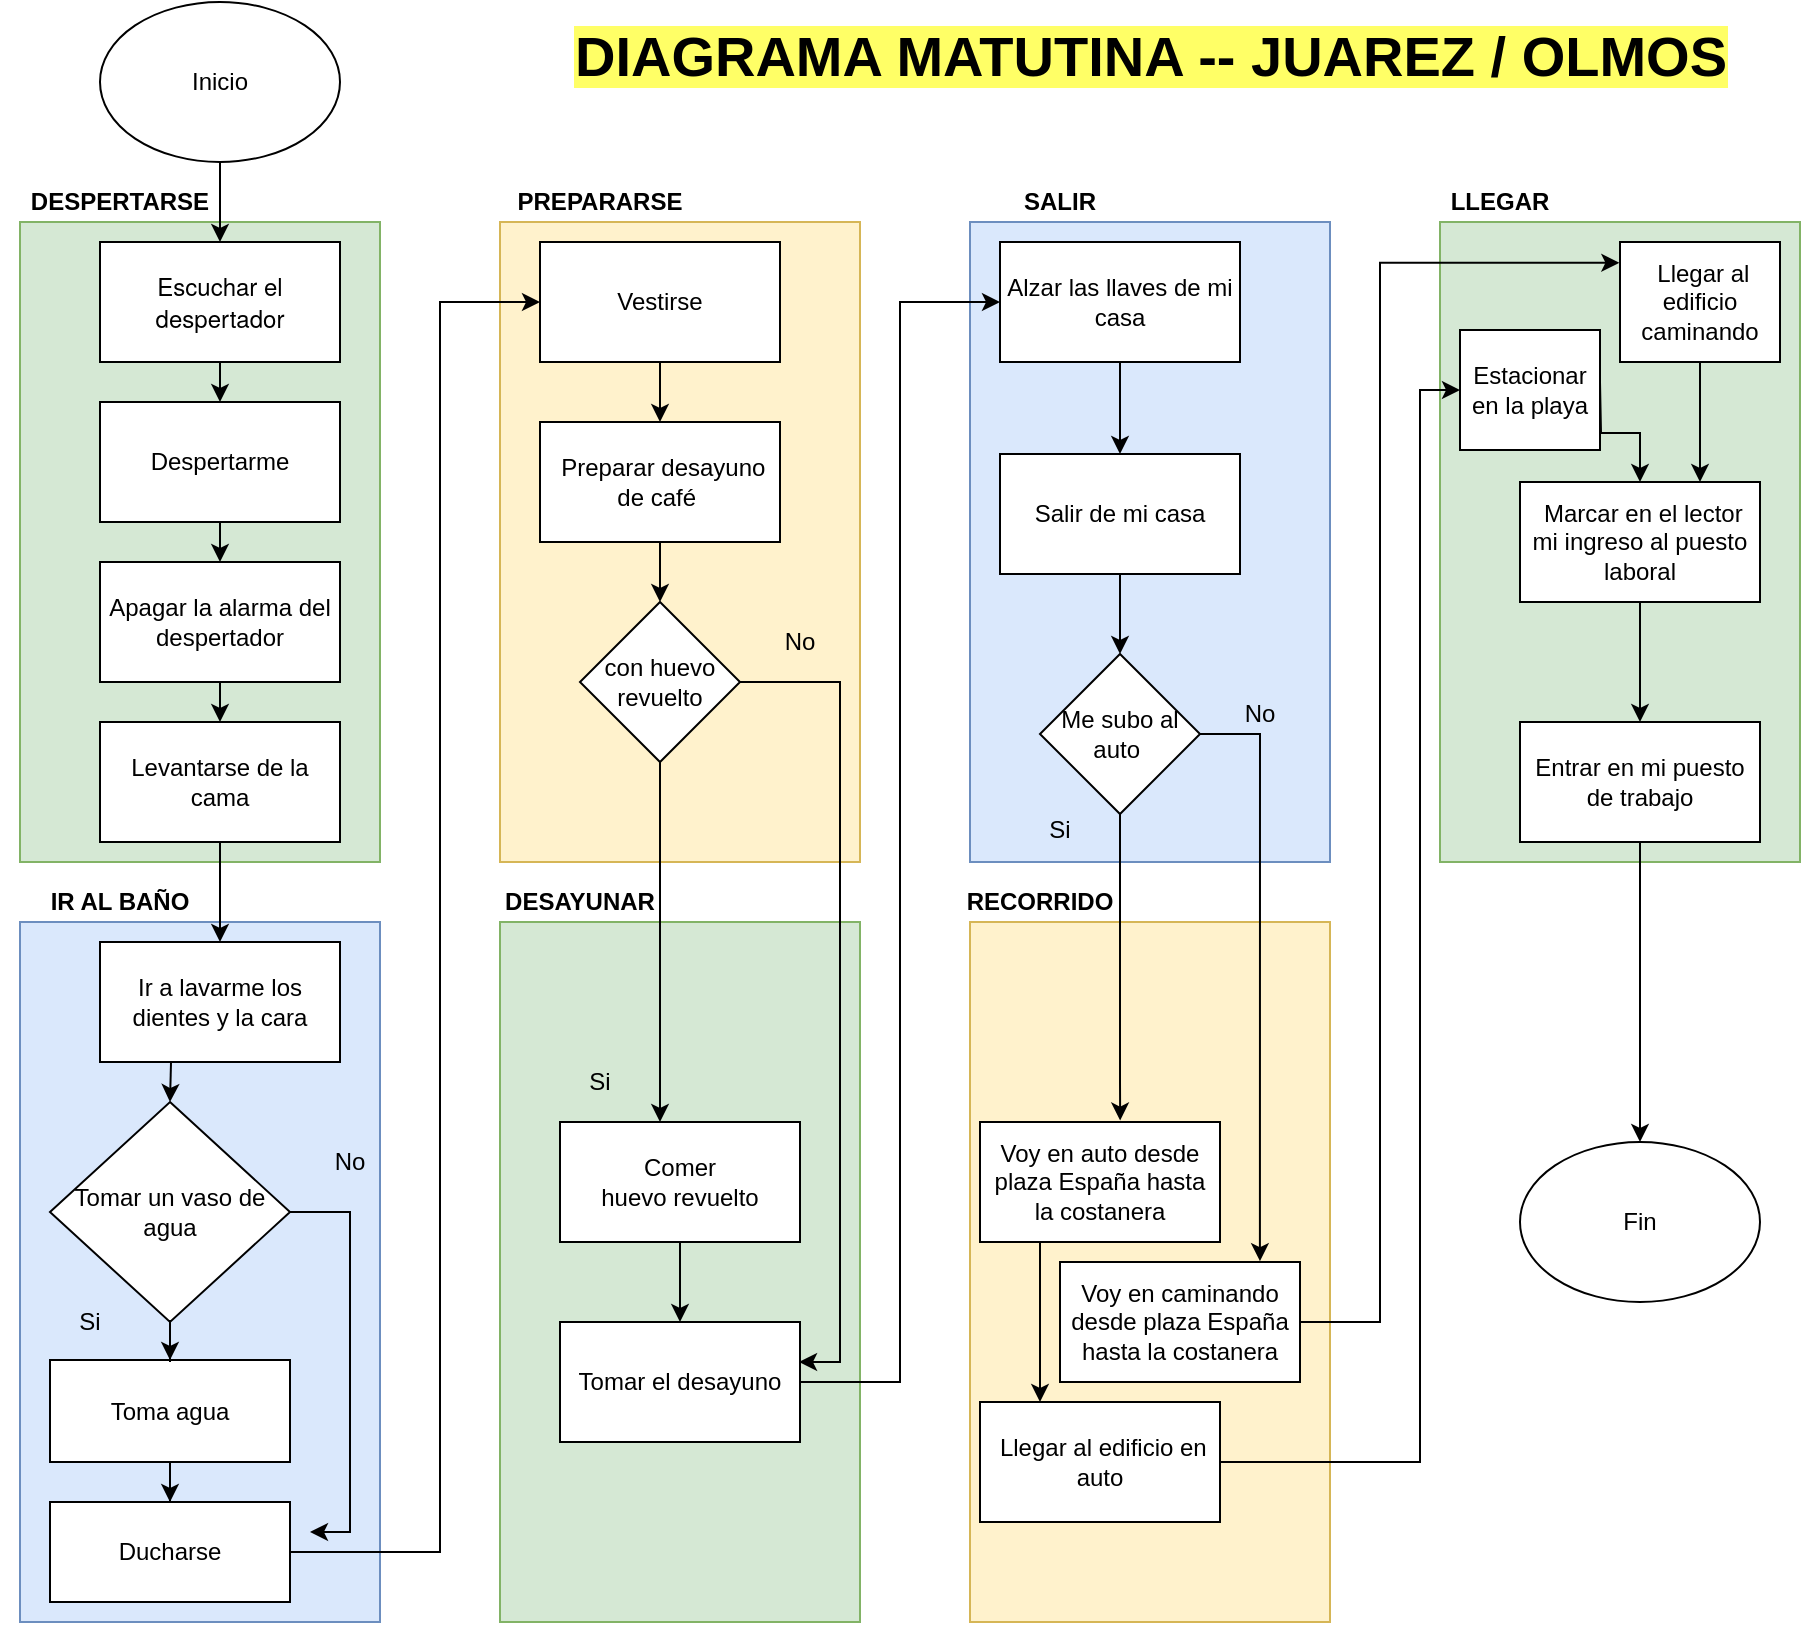 <mxfile version="13.0.3" type="device"><diagram id="CwN23DaWqnsmrOvrPsem" name="Page-1"><mxGraphModel dx="864" dy="520" grid="1" gridSize="10" guides="1" tooltips="1" connect="1" arrows="1" fold="1" page="1" pageScale="1" pageWidth="1169" pageHeight="827" math="0" shadow="0"><root><mxCell id="0"/><mxCell id="1" parent="0"/><mxCell id="k7uDBIxfxL9IOJlBFxDI-22" value="" style="rounded=0;whiteSpace=wrap;html=1;fillColor=#d5e8d4;strokeColor=#82b366;" parent="1" vertex="1"><mxGeometry x="870" y="119" width="180" height="320" as="geometry"/></mxCell><mxCell id="k7uDBIxfxL9IOJlBFxDI-10" value="" style="rounded=0;whiteSpace=wrap;html=1;fillColor=#fff2cc;strokeColor=#d6b656;" parent="1" vertex="1"><mxGeometry x="635" y="469" width="180" height="350" as="geometry"/></mxCell><mxCell id="k7uDBIxfxL9IOJlBFxDI-8" value="" style="rounded=0;whiteSpace=wrap;html=1;fillColor=#dae8fc;strokeColor=#6c8ebf;" parent="1" vertex="1"><mxGeometry x="635" y="119" width="180" height="320" as="geometry"/></mxCell><mxCell id="gYWwlTIzIJpveBcShGWb-19" value="" style="rounded=0;whiteSpace=wrap;html=1;fillColor=#d5e8d4;strokeColor=#82b366;" parent="1" vertex="1"><mxGeometry x="400" y="469" width="180" height="350" as="geometry"/></mxCell><mxCell id="gYWwlTIzIJpveBcShGWb-15" value="" style="rounded=0;whiteSpace=wrap;html=1;fillColor=#fff2cc;strokeColor=#d6b656;" parent="1" vertex="1"><mxGeometry x="400" y="119" width="180" height="320" as="geometry"/></mxCell><mxCell id="gYWwlTIzIJpveBcShGWb-3" value="" style="rounded=0;whiteSpace=wrap;html=1;fillColor=#dae8fc;strokeColor=#6c8ebf;" parent="1" vertex="1"><mxGeometry x="160" y="469" width="180" height="350" as="geometry"/></mxCell><mxCell id="gYWwlTIzIJpveBcShGWb-1" value="" style="rounded=0;whiteSpace=wrap;html=1;fillColor=#d5e8d4;strokeColor=#82b366;" parent="1" vertex="1"><mxGeometry x="160" y="119" width="180" height="320" as="geometry"/></mxCell><mxCell id="iIIvlRsyLsiIPeBWP7Zh-4" value="" style="edgeStyle=orthogonalEdgeStyle;rounded=0;orthogonalLoop=1;jettySize=auto;html=1;" parent="1" source="iIIvlRsyLsiIPeBWP7Zh-2" edge="1"><mxGeometry relative="1" as="geometry"><mxPoint x="260" y="129" as="targetPoint"/></mxGeometry></mxCell><mxCell id="iIIvlRsyLsiIPeBWP7Zh-2" value="Inicio" style="ellipse;whiteSpace=wrap;html=1;" parent="1" vertex="1"><mxGeometry x="200" y="9" width="120" height="80" as="geometry"/></mxCell><mxCell id="iIIvlRsyLsiIPeBWP7Zh-7" value="" style="edgeStyle=orthogonalEdgeStyle;rounded=0;orthogonalLoop=1;jettySize=auto;html=1;" parent="1" source="iIIvlRsyLsiIPeBWP7Zh-5" edge="1"><mxGeometry relative="1" as="geometry"><mxPoint x="260" y="209" as="targetPoint"/></mxGeometry></mxCell><mxCell id="iIIvlRsyLsiIPeBWP7Zh-5" value="&lt;span style=&quot;font-family: &amp;#34;whitney&amp;#34; , &amp;#34;helvetica neue&amp;#34; , &amp;#34;helvetica&amp;#34; , &amp;#34;arial&amp;#34; , sans-serif ; background-color: rgb(255 , 255 , 255)&quot;&gt;&lt;font style=&quot;font-size: 12px&quot;&gt; Escuchar el despertador&lt;/font&gt;&lt;/span&gt;" style="rounded=0;whiteSpace=wrap;html=1;" parent="1" vertex="1"><mxGeometry x="200" y="129" width="120" height="60" as="geometry"/></mxCell><mxCell id="iIIvlRsyLsiIPeBWP7Zh-10" value="" style="edgeStyle=orthogonalEdgeStyle;rounded=0;orthogonalLoop=1;jettySize=auto;html=1;" parent="1" source="iIIvlRsyLsiIPeBWP7Zh-6" edge="1"><mxGeometry relative="1" as="geometry"><mxPoint x="260" y="289" as="targetPoint"/></mxGeometry></mxCell><mxCell id="iIIvlRsyLsiIPeBWP7Zh-6" value="Despertarme" style="rounded=0;whiteSpace=wrap;html=1;" parent="1" vertex="1"><mxGeometry x="200" y="209" width="120" height="60" as="geometry"/></mxCell><mxCell id="iIIvlRsyLsiIPeBWP7Zh-12" value="" style="edgeStyle=orthogonalEdgeStyle;rounded=0;orthogonalLoop=1;jettySize=auto;html=1;" parent="1" source="iIIvlRsyLsiIPeBWP7Zh-9" edge="1"><mxGeometry relative="1" as="geometry"><mxPoint x="260" y="369" as="targetPoint"/></mxGeometry></mxCell><mxCell id="iIIvlRsyLsiIPeBWP7Zh-9" value="Apagar la alarma del despertador" style="rounded=0;whiteSpace=wrap;html=1;" parent="1" vertex="1"><mxGeometry x="200" y="289" width="120" height="60" as="geometry"/></mxCell><mxCell id="iIIvlRsyLsiIPeBWP7Zh-11" value="Levantarse de la cama" style="rounded=0;whiteSpace=wrap;html=1;" parent="1" vertex="1"><mxGeometry x="200" y="369" width="120" height="60" as="geometry"/></mxCell><mxCell id="jt5qun_4mSXMYRbHi_68-1" value="Ir a lavarme los dientes y la cara" style="rounded=0;whiteSpace=wrap;html=1;" parent="1" vertex="1"><mxGeometry x="200" y="479" width="120" height="60" as="geometry"/></mxCell><mxCell id="jt5qun_4mSXMYRbHi_68-8" value="" style="edgeStyle=orthogonalEdgeStyle;rounded=0;orthogonalLoop=1;jettySize=auto;html=1;entryX=0.5;entryY=0;entryDx=0;entryDy=0;" parent="1" source="jt5qun_4mSXMYRbHi_68-22" target="jt5qun_4mSXMYRbHi_68-10" edge="1"><mxGeometry relative="1" as="geometry"><mxPoint x="235" y="729" as="targetPoint"/></mxGeometry></mxCell><mxCell id="jt5qun_4mSXMYRbHi_68-9" style="edgeStyle=orthogonalEdgeStyle;rounded=0;orthogonalLoop=1;jettySize=auto;html=1;" parent="1" source="jt5qun_4mSXMYRbHi_68-6" edge="1"><mxGeometry relative="1" as="geometry"><mxPoint x="305" y="774" as="targetPoint"/><Array as="points"><mxPoint x="325" y="614"/><mxPoint x="325" y="774"/></Array></mxGeometry></mxCell><mxCell id="jt5qun_4mSXMYRbHi_68-6" value="Tomar un vaso de agua" style="rhombus;whiteSpace=wrap;html=1;" parent="1" vertex="1"><mxGeometry x="175" y="559" width="120" height="110" as="geometry"/></mxCell><mxCell id="jt5qun_4mSXMYRbHi_68-14" value="" style="edgeStyle=orthogonalEdgeStyle;rounded=0;orthogonalLoop=1;jettySize=auto;html=1;" parent="1" source="jt5qun_4mSXMYRbHi_68-10" target="jt5qun_4mSXMYRbHi_68-13" edge="1"><mxGeometry relative="1" as="geometry"><Array as="points"><mxPoint x="370" y="784"/><mxPoint x="370" y="159"/></Array></mxGeometry></mxCell><mxCell id="jt5qun_4mSXMYRbHi_68-10" value="Ducharse" style="rounded=0;whiteSpace=wrap;html=1;" parent="1" vertex="1"><mxGeometry x="175" y="759" width="120" height="50" as="geometry"/></mxCell><mxCell id="jt5qun_4mSXMYRbHi_68-24" style="edgeStyle=orthogonalEdgeStyle;rounded=0;orthogonalLoop=1;jettySize=auto;html=1;entryX=0.5;entryY=0;entryDx=0;entryDy=0;" parent="1" source="jt5qun_4mSXMYRbHi_68-13" target="jt5qun_4mSXMYRbHi_68-16" edge="1"><mxGeometry relative="1" as="geometry"/></mxCell><mxCell id="jt5qun_4mSXMYRbHi_68-13" value="Vestirse" style="rounded=0;whiteSpace=wrap;html=1;" parent="1" vertex="1"><mxGeometry x="420" y="129" width="120" height="60" as="geometry"/></mxCell><mxCell id="jt5qun_4mSXMYRbHi_68-11" value="No" style="text;html=1;strokeColor=none;fillColor=none;align=center;verticalAlign=middle;whiteSpace=wrap;rounded=0;" parent="1" vertex="1"><mxGeometry x="305" y="579" width="40" height="20" as="geometry"/></mxCell><mxCell id="jt5qun_4mSXMYRbHi_68-12" value="Si" style="text;html=1;strokeColor=none;fillColor=none;align=center;verticalAlign=middle;whiteSpace=wrap;rounded=0;" parent="1" vertex="1"><mxGeometry x="175" y="659" width="40" height="20" as="geometry"/></mxCell><mxCell id="jt5qun_4mSXMYRbHi_68-17" style="edgeStyle=orthogonalEdgeStyle;rounded=0;orthogonalLoop=1;jettySize=auto;html=1;entryX=0.5;entryY=0;entryDx=0;entryDy=0;" parent="1" source="jt5qun_4mSXMYRbHi_68-16" target="jt5qun_4mSXMYRbHi_68-18" edge="1"><mxGeometry relative="1" as="geometry"><mxPoint x="480" y="299" as="targetPoint"/></mxGeometry></mxCell><mxCell id="jt5qun_4mSXMYRbHi_68-16" value="&amp;nbsp;Preparar desayuno de café&amp;nbsp;" style="rounded=0;whiteSpace=wrap;html=1;" parent="1" vertex="1"><mxGeometry x="420" y="219" width="120" height="60" as="geometry"/></mxCell><mxCell id="jt5qun_4mSXMYRbHi_68-18" value="con huevo revuelto" style="rhombus;whiteSpace=wrap;html=1;" parent="1" vertex="1"><mxGeometry x="440" y="309" width="80" height="80" as="geometry"/></mxCell><mxCell id="jt5qun_4mSXMYRbHi_68-22" value="Toma agua" style="rounded=0;whiteSpace=wrap;html=1;" parent="1" vertex="1"><mxGeometry x="175" y="688" width="120" height="51" as="geometry"/></mxCell><mxCell id="jt5qun_4mSXMYRbHi_68-23" value="" style="edgeStyle=orthogonalEdgeStyle;rounded=0;orthogonalLoop=1;jettySize=auto;html=1;" parent="1" source="jt5qun_4mSXMYRbHi_68-6" target="jt5qun_4mSXMYRbHi_68-22" edge="1"><mxGeometry relative="1" as="geometry"><mxPoint x="235" y="669" as="sourcePoint"/><mxPoint x="235" y="729" as="targetPoint"/></mxGeometry></mxCell><mxCell id="jt5qun_4mSXMYRbHi_68-27" style="edgeStyle=orthogonalEdgeStyle;rounded=0;orthogonalLoop=1;jettySize=auto;html=1;" parent="1" source="jt5qun_4mSXMYRbHi_68-25" edge="1"><mxGeometry relative="1" as="geometry"><mxPoint x="490" y="669" as="targetPoint"/></mxGeometry></mxCell><mxCell id="jt5qun_4mSXMYRbHi_68-25" value="Comer &lt;br&gt;huevo revuelto" style="rounded=0;whiteSpace=wrap;html=1;" parent="1" vertex="1"><mxGeometry x="430" y="569" width="120" height="60" as="geometry"/></mxCell><mxCell id="jt5qun_4mSXMYRbHi_68-29" style="edgeStyle=orthogonalEdgeStyle;rounded=0;orthogonalLoop=1;jettySize=auto;html=1;" parent="1" source="jt5qun_4mSXMYRbHi_68-28" target="jt5qun_4mSXMYRbHi_68-30" edge="1"><mxGeometry relative="1" as="geometry"><mxPoint x="830" y="879" as="targetPoint"/><Array as="points"><mxPoint x="600" y="699"/><mxPoint x="600" y="159"/></Array></mxGeometry></mxCell><mxCell id="jt5qun_4mSXMYRbHi_68-28" value="Tomar el desayuno" style="rounded=0;whiteSpace=wrap;html=1;" parent="1" vertex="1"><mxGeometry x="430" y="669" width="120" height="60" as="geometry"/></mxCell><mxCell id="jt5qun_4mSXMYRbHi_68-31" style="edgeStyle=orthogonalEdgeStyle;rounded=0;orthogonalLoop=1;jettySize=auto;html=1;" parent="1" source="jt5qun_4mSXMYRbHi_68-30" edge="1"><mxGeometry relative="1" as="geometry"><mxPoint x="710" y="235" as="targetPoint"/></mxGeometry></mxCell><mxCell id="jt5qun_4mSXMYRbHi_68-30" value="Alzar las llaves de mi casa" style="rounded=0;whiteSpace=wrap;html=1;" parent="1" vertex="1"><mxGeometry x="650" y="129" width="120" height="60" as="geometry"/></mxCell><mxCell id="jt5qun_4mSXMYRbHi_68-34" style="edgeStyle=orthogonalEdgeStyle;rounded=0;orthogonalLoop=1;jettySize=auto;html=1;" parent="1" source="jt5qun_4mSXMYRbHi_68-33" edge="1"><mxGeometry relative="1" as="geometry"><mxPoint x="710" y="335" as="targetPoint"/></mxGeometry></mxCell><mxCell id="jt5qun_4mSXMYRbHi_68-33" value="Salir de mi casa" style="rounded=0;whiteSpace=wrap;html=1;" parent="1" vertex="1"><mxGeometry x="650" y="235" width="120" height="60" as="geometry"/></mxCell><mxCell id="jt5qun_4mSXMYRbHi_68-48" style="edgeStyle=orthogonalEdgeStyle;rounded=0;orthogonalLoop=1;jettySize=auto;html=1;" parent="1" source="jt5qun_4mSXMYRbHi_68-37" target="jt5qun_4mSXMYRbHi_68-49" edge="1"><mxGeometry relative="1" as="geometry"><mxPoint x="700" y="699" as="targetPoint"/><Array as="points"><mxPoint x="670" y="669"/><mxPoint x="670" y="669"/></Array></mxGeometry></mxCell><mxCell id="jt5qun_4mSXMYRbHi_68-37" value="Voy en auto desde plaza España hasta la costanera" style="rounded=0;whiteSpace=wrap;html=1;" parent="1" vertex="1"><mxGeometry x="640" y="569" width="120" height="60" as="geometry"/></mxCell><mxCell id="jt5qun_4mSXMYRbHi_68-38" value="Me subo al auto&amp;nbsp;" style="rhombus;whiteSpace=wrap;html=1;" parent="1" vertex="1"><mxGeometry x="670" y="335" width="80" height="80" as="geometry"/></mxCell><mxCell id="jt5qun_4mSXMYRbHi_68-42" value="No" style="text;html=1;strokeColor=none;fillColor=none;align=center;verticalAlign=middle;whiteSpace=wrap;rounded=0;" parent="1" vertex="1"><mxGeometry x="760" y="355" width="40" height="20" as="geometry"/></mxCell><mxCell id="jt5qun_4mSXMYRbHi_68-43" value="Si" style="text;html=1;strokeColor=none;fillColor=none;align=center;verticalAlign=middle;whiteSpace=wrap;rounded=0;" parent="1" vertex="1"><mxGeometry x="660" y="413" width="40" height="20" as="geometry"/></mxCell><mxCell id="jt5qun_4mSXMYRbHi_68-46" style="edgeStyle=orthogonalEdgeStyle;rounded=0;orthogonalLoop=1;jettySize=auto;html=1;entryX=-0.004;entryY=0.173;entryDx=0;entryDy=0;entryPerimeter=0;" parent="1" source="jt5qun_4mSXMYRbHi_68-45" target="jt5qun_4mSXMYRbHi_68-47" edge="1"><mxGeometry relative="1" as="geometry"><mxPoint x="950" y="139" as="targetPoint"/><Array as="points"><mxPoint x="840" y="669"/><mxPoint x="840" y="139"/></Array></mxGeometry></mxCell><mxCell id="jt5qun_4mSXMYRbHi_68-45" value="Voy en caminando desde plaza España hasta la costanera" style="rounded=0;whiteSpace=wrap;html=1;" parent="1" vertex="1"><mxGeometry x="680" y="639" width="120" height="60" as="geometry"/></mxCell><mxCell id="jt5qun_4mSXMYRbHi_68-50" style="edgeStyle=orthogonalEdgeStyle;rounded=0;orthogonalLoop=1;jettySize=auto;html=1;entryX=0.75;entryY=0;entryDx=0;entryDy=0;" parent="1" source="jt5qun_4mSXMYRbHi_68-47" target="jt5qun_4mSXMYRbHi_68-51" edge="1"><mxGeometry relative="1" as="geometry"><mxPoint x="1060" y="239" as="targetPoint"/><Array as="points"/></mxGeometry></mxCell><mxCell id="jt5qun_4mSXMYRbHi_68-47" value="&amp;nbsp;Llegar al edificio caminando" style="rounded=0;whiteSpace=wrap;html=1;" parent="1" vertex="1"><mxGeometry x="960" y="129" width="80" height="60" as="geometry"/></mxCell><mxCell id="jt5qun_4mSXMYRbHi_68-52" style="edgeStyle=orthogonalEdgeStyle;rounded=0;orthogonalLoop=1;jettySize=auto;html=1;" parent="1" source="jt5qun_4mSXMYRbHi_68-49" target="jt5qun_4mSXMYRbHi_68-53" edge="1"><mxGeometry relative="1" as="geometry"><mxPoint x="830" y="1449" as="targetPoint"/><Array as="points"><mxPoint x="860" y="739"/><mxPoint x="860" y="203"/></Array></mxGeometry></mxCell><mxCell id="jt5qun_4mSXMYRbHi_68-49" value="&amp;nbsp;Llegar al edificio en auto" style="rounded=0;whiteSpace=wrap;html=1;" parent="1" vertex="1"><mxGeometry x="640" y="709" width="120" height="60" as="geometry"/></mxCell><mxCell id="jt5qun_4mSXMYRbHi_68-54" style="edgeStyle=orthogonalEdgeStyle;rounded=0;orthogonalLoop=1;jettySize=auto;html=1;entryX=0.5;entryY=0;entryDx=0;entryDy=0;" parent="1" source="jt5qun_4mSXMYRbHi_68-51" target="jt5qun_4mSXMYRbHi_68-55" edge="1"><mxGeometry relative="1" as="geometry"><mxPoint x="990" y="373" as="targetPoint"/></mxGeometry></mxCell><mxCell id="jt5qun_4mSXMYRbHi_68-51" value="&amp;nbsp;Marcar en el lector mi ingreso al puesto laboral" style="rounded=0;whiteSpace=wrap;html=1;" parent="1" vertex="1"><mxGeometry x="910" y="249" width="120" height="60" as="geometry"/></mxCell><mxCell id="jt5qun_4mSXMYRbHi_68-53" value="Estacionar en la playa" style="rounded=0;whiteSpace=wrap;html=1;" parent="1" vertex="1"><mxGeometry x="880" y="173" width="70" height="60" as="geometry"/></mxCell><mxCell id="jt5qun_4mSXMYRbHi_68-56" style="edgeStyle=orthogonalEdgeStyle;rounded=0;orthogonalLoop=1;jettySize=auto;html=1;" parent="1" source="jt5qun_4mSXMYRbHi_68-55" target="jt5qun_4mSXMYRbHi_68-57" edge="1"><mxGeometry relative="1" as="geometry"><mxPoint x="1020" y="461" as="targetPoint"/></mxGeometry></mxCell><mxCell id="jt5qun_4mSXMYRbHi_68-55" value="Entrar en mi puesto de trabajo" style="rounded=0;whiteSpace=wrap;html=1;" parent="1" vertex="1"><mxGeometry x="910" y="369" width="120" height="60" as="geometry"/></mxCell><mxCell id="jt5qun_4mSXMYRbHi_68-57" value="Fin" style="ellipse;whiteSpace=wrap;html=1;" parent="1" vertex="1"><mxGeometry x="910" y="579" width="120" height="80" as="geometry"/></mxCell><mxCell id="jt5qun_4mSXMYRbHi_68-58" value="No" style="text;html=1;strokeColor=none;fillColor=none;align=center;verticalAlign=middle;whiteSpace=wrap;rounded=0;" parent="1" vertex="1"><mxGeometry x="530" y="319" width="40" height="20" as="geometry"/></mxCell><mxCell id="jt5qun_4mSXMYRbHi_68-59" value="Si" style="text;html=1;strokeColor=none;fillColor=none;align=center;verticalAlign=middle;whiteSpace=wrap;rounded=0;" parent="1" vertex="1"><mxGeometry x="430" y="539" width="40" height="20" as="geometry"/></mxCell><mxCell id="gYWwlTIzIJpveBcShGWb-2" value="&lt;b&gt;DESPERTARSE&lt;/b&gt;" style="text;html=1;strokeColor=none;fillColor=none;align=center;verticalAlign=middle;whiteSpace=wrap;rounded=0;" parent="1" vertex="1"><mxGeometry x="150" y="99" width="120" height="20" as="geometry"/></mxCell><mxCell id="gYWwlTIzIJpveBcShGWb-4" value="&lt;b&gt;IR AL BAÑO&lt;/b&gt;" style="text;html=1;strokeColor=none;fillColor=none;align=center;verticalAlign=middle;whiteSpace=wrap;rounded=0;" parent="1" vertex="1"><mxGeometry x="150" y="449" width="120" height="20" as="geometry"/></mxCell><mxCell id="gYWwlTIzIJpveBcShGWb-11" value="" style="endArrow=classic;html=1;exitX=0.5;exitY=1;exitDx=0;exitDy=0;entryX=0.5;entryY=0;entryDx=0;entryDy=0;" parent="1" source="iIIvlRsyLsiIPeBWP7Zh-11" target="jt5qun_4mSXMYRbHi_68-1" edge="1"><mxGeometry width="50" height="50" relative="1" as="geometry"><mxPoint x="320" y="499" as="sourcePoint"/><mxPoint x="370" y="449" as="targetPoint"/></mxGeometry></mxCell><mxCell id="gYWwlTIzIJpveBcShGWb-14" value="" style="endArrow=classic;html=1;exitX=0.296;exitY=0.994;exitDx=0;exitDy=0;exitPerimeter=0;entryX=0.5;entryY=0;entryDx=0;entryDy=0;" parent="1" source="jt5qun_4mSXMYRbHi_68-1" target="jt5qun_4mSXMYRbHi_68-6" edge="1"><mxGeometry width="50" height="50" relative="1" as="geometry"><mxPoint x="270" y="439" as="sourcePoint"/><mxPoint x="240" y="559" as="targetPoint"/></mxGeometry></mxCell><mxCell id="gYWwlTIzIJpveBcShGWb-18" value="&lt;b&gt;PREPARARSE&lt;/b&gt;" style="text;html=1;strokeColor=none;fillColor=none;align=center;verticalAlign=middle;whiteSpace=wrap;rounded=0;" parent="1" vertex="1"><mxGeometry x="390" y="99" width="120" height="20" as="geometry"/></mxCell><mxCell id="gYWwlTIzIJpveBcShGWb-20" value="&lt;b&gt;DESAYUNAR&lt;/b&gt;" style="text;html=1;strokeColor=none;fillColor=none;align=center;verticalAlign=middle;whiteSpace=wrap;rounded=0;" parent="1" vertex="1"><mxGeometry x="380" y="449" width="120" height="20" as="geometry"/></mxCell><mxCell id="k7uDBIxfxL9IOJlBFxDI-6" style="edgeStyle=orthogonalEdgeStyle;rounded=0;orthogonalLoop=1;jettySize=auto;html=1;exitX=0.5;exitY=1;exitDx=0;exitDy=0;" parent="1" source="jt5qun_4mSXMYRbHi_68-18" edge="1"><mxGeometry relative="1" as="geometry"><mxPoint x="480" y="569" as="targetPoint"/><mxPoint x="500" y="299" as="sourcePoint"/></mxGeometry></mxCell><mxCell id="k7uDBIxfxL9IOJlBFxDI-7" style="edgeStyle=orthogonalEdgeStyle;rounded=0;orthogonalLoop=1;jettySize=auto;html=1;exitX=1;exitY=0.5;exitDx=0;exitDy=0;entryX=0.996;entryY=0.333;entryDx=0;entryDy=0;entryPerimeter=0;" parent="1" source="jt5qun_4mSXMYRbHi_68-18" target="jt5qun_4mSXMYRbHi_68-28" edge="1"><mxGeometry relative="1" as="geometry"><mxPoint x="620.0" y="519" as="targetPoint"/><Array as="points"><mxPoint x="570" y="349"/><mxPoint x="570" y="689"/></Array><mxPoint x="610" y="359" as="sourcePoint"/></mxGeometry></mxCell><mxCell id="k7uDBIxfxL9IOJlBFxDI-9" value="&lt;b&gt;SALIR&lt;/b&gt;" style="text;html=1;strokeColor=none;fillColor=none;align=center;verticalAlign=middle;whiteSpace=wrap;rounded=0;" parent="1" vertex="1"><mxGeometry x="620" y="99" width="120" height="20" as="geometry"/></mxCell><mxCell id="k7uDBIxfxL9IOJlBFxDI-11" value="&lt;b&gt;RECORRIDO&lt;/b&gt;" style="text;html=1;strokeColor=none;fillColor=none;align=center;verticalAlign=middle;whiteSpace=wrap;rounded=0;" parent="1" vertex="1"><mxGeometry x="610" y="449" width="120" height="20" as="geometry"/></mxCell><mxCell id="k7uDBIxfxL9IOJlBFxDI-13" style="edgeStyle=orthogonalEdgeStyle;rounded=0;orthogonalLoop=1;jettySize=auto;html=1;exitX=0.5;exitY=1;exitDx=0;exitDy=0;entryX=0.584;entryY=-0.012;entryDx=0;entryDy=0;entryPerimeter=0;" parent="1" source="jt5qun_4mSXMYRbHi_68-38" target="jt5qun_4mSXMYRbHi_68-37" edge="1"><mxGeometry relative="1" as="geometry"><mxPoint x="710" y="549" as="targetPoint"/><mxPoint x="710.0" y="415" as="sourcePoint"/><Array as="points"><mxPoint x="710" y="549"/></Array></mxGeometry></mxCell><mxCell id="k7uDBIxfxL9IOJlBFxDI-16" style="edgeStyle=orthogonalEdgeStyle;rounded=0;orthogonalLoop=1;jettySize=auto;html=1;exitX=1;exitY=0.5;exitDx=0;exitDy=0;entryX=0.833;entryY=-0.007;entryDx=0;entryDy=0;entryPerimeter=0;" parent="1" source="jt5qun_4mSXMYRbHi_68-38" target="jt5qun_4mSXMYRbHi_68-45" edge="1"><mxGeometry relative="1" as="geometry"><mxPoint x="780" y="629" as="targetPoint"/><Array as="points"><mxPoint x="780" y="375"/></Array><mxPoint x="880" y="389" as="sourcePoint"/></mxGeometry></mxCell><mxCell id="k7uDBIxfxL9IOJlBFxDI-21" style="edgeStyle=orthogonalEdgeStyle;rounded=0;orthogonalLoop=1;jettySize=auto;html=1;entryX=0.5;entryY=0;entryDx=0;entryDy=0;" parent="1" target="jt5qun_4mSXMYRbHi_68-51" edge="1"><mxGeometry relative="1" as="geometry"><mxPoint x="960" y="279" as="targetPoint"/><mxPoint x="950" y="199" as="sourcePoint"/><Array as="points"/></mxGeometry></mxCell><mxCell id="k7uDBIxfxL9IOJlBFxDI-23" value="&lt;b&gt;LLEGAR&lt;/b&gt;" style="text;html=1;strokeColor=none;fillColor=none;align=center;verticalAlign=middle;whiteSpace=wrap;rounded=0;" parent="1" vertex="1"><mxGeometry x="840" y="99" width="120" height="20" as="geometry"/></mxCell><mxCell id="k7uDBIxfxL9IOJlBFxDI-25" value="&lt;span style=&quot;font-size: 28px ; background-color: rgb(255 , 255 , 102)&quot;&gt;&lt;b&gt;DIAGRAMA MATUTINA -- JUAREZ / OLMOS&lt;/b&gt;&lt;/span&gt;" style="text;html=1;align=center;verticalAlign=middle;resizable=0;points=[];autosize=1;" parent="1" vertex="1"><mxGeometry x="430" y="26" width="590" height="20" as="geometry"/></mxCell></root></mxGraphModel></diagram></mxfile>
